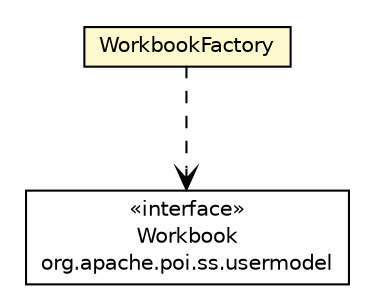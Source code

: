 #!/usr/local/bin/dot
#
# Class diagram 
# Generated by UMLGraph version R5_6_6-8-g8d7759 (http://www.umlgraph.org/)
#

digraph G {
	edge [fontname="Helvetica",fontsize=10,labelfontname="Helvetica",labelfontsize=10];
	node [fontname="Helvetica",fontsize=10,shape=plaintext];
	nodesep=0.25;
	ranksep=0.5;
	// org.dayatang.excel.WorkbookFactory
	c98 [label=<<table title="org.dayatang.excel.WorkbookFactory" border="0" cellborder="1" cellspacing="0" cellpadding="2" port="p" bgcolor="lemonChiffon" href="./WorkbookFactory.html">
		<tr><td><table border="0" cellspacing="0" cellpadding="1">
<tr><td align="center" balign="center"> WorkbookFactory </td></tr>
		</table></td></tr>
		</table>>, URL="./WorkbookFactory.html", fontname="Helvetica", fontcolor="black", fontsize=10.0];
	// org.dayatang.excel.WorkbookFactory DEPEND org.apache.poi.ss.usermodel.Workbook
	c98:p -> c106:p [taillabel="", label=" "headlabel="", fontname="Helvetica", fontcolor="black", fontsize=10.0, color="black", arrowhead=open, style=dashed];
	// org.apache.poi.ss.usermodel.Workbook
	c106 [label=<<table title="org.apache.poi.ss.usermodel.Workbook" border="0" cellborder="1" cellspacing="0" cellpadding="2" port="p" href="http://java.sun.com/j2se/1.4.2/docs/api/org/apache/poi/ss/usermodel/Workbook.html">
		<tr><td><table border="0" cellspacing="0" cellpadding="1">
<tr><td align="center" balign="center"> &#171;interface&#187; </td></tr>
<tr><td align="center" balign="center"> Workbook </td></tr>
<tr><td align="center" balign="center"> org.apache.poi.ss.usermodel </td></tr>
		</table></td></tr>
		</table>>, URL="http://java.sun.com/j2se/1.4.2/docs/api/org/apache/poi/ss/usermodel/Workbook.html", fontname="Helvetica", fontcolor="black", fontsize=10.0];
}

